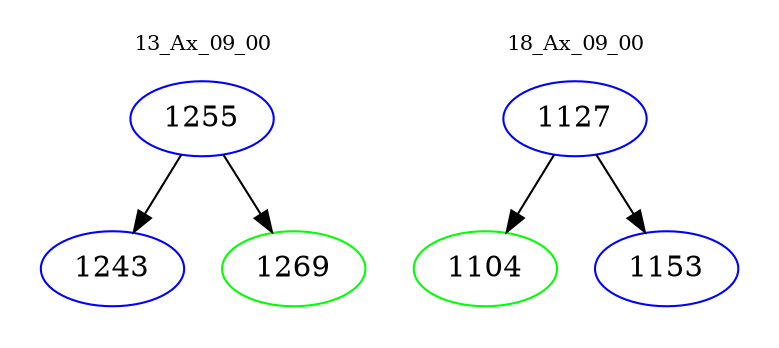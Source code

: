 digraph{
subgraph cluster_0 {
color = white
label = "13_Ax_09_00";
fontsize=10;
T0_1255 [label="1255", color="blue"]
T0_1255 -> T0_1243 [color="black"]
T0_1243 [label="1243", color="blue"]
T0_1255 -> T0_1269 [color="black"]
T0_1269 [label="1269", color="green"]
}
subgraph cluster_1 {
color = white
label = "18_Ax_09_00";
fontsize=10;
T1_1127 [label="1127", color="blue"]
T1_1127 -> T1_1104 [color="black"]
T1_1104 [label="1104", color="green"]
T1_1127 -> T1_1153 [color="black"]
T1_1153 [label="1153", color="blue"]
}
}
